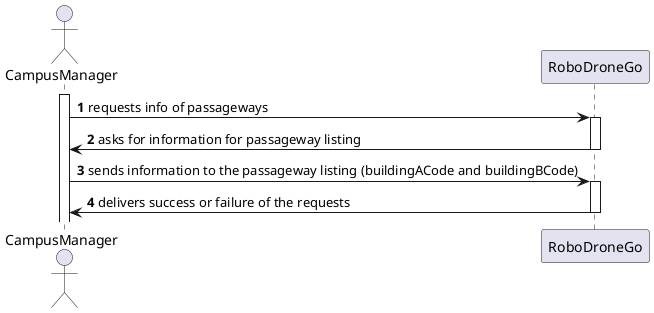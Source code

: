 @startuml
'https://plantuml.com/sequence-diagram

autonumber
actor  CampusManager
participant  RoboDroneGo

activate CampusManager
CampusManager -> RoboDroneGo : requests info of passageways
activate RoboDroneGo
CampusManager <- RoboDroneGo : asks for information for passageway listing
deactivate RoboDroneGo
CampusManager -> RoboDroneGo : sends information to the passageway listing (buildingACode and buildingBCode)
activate RoboDroneGo
CampusManager <- RoboDroneGo : delivers success or failure of the requests
deactivate RoboDroneGo

@enduml